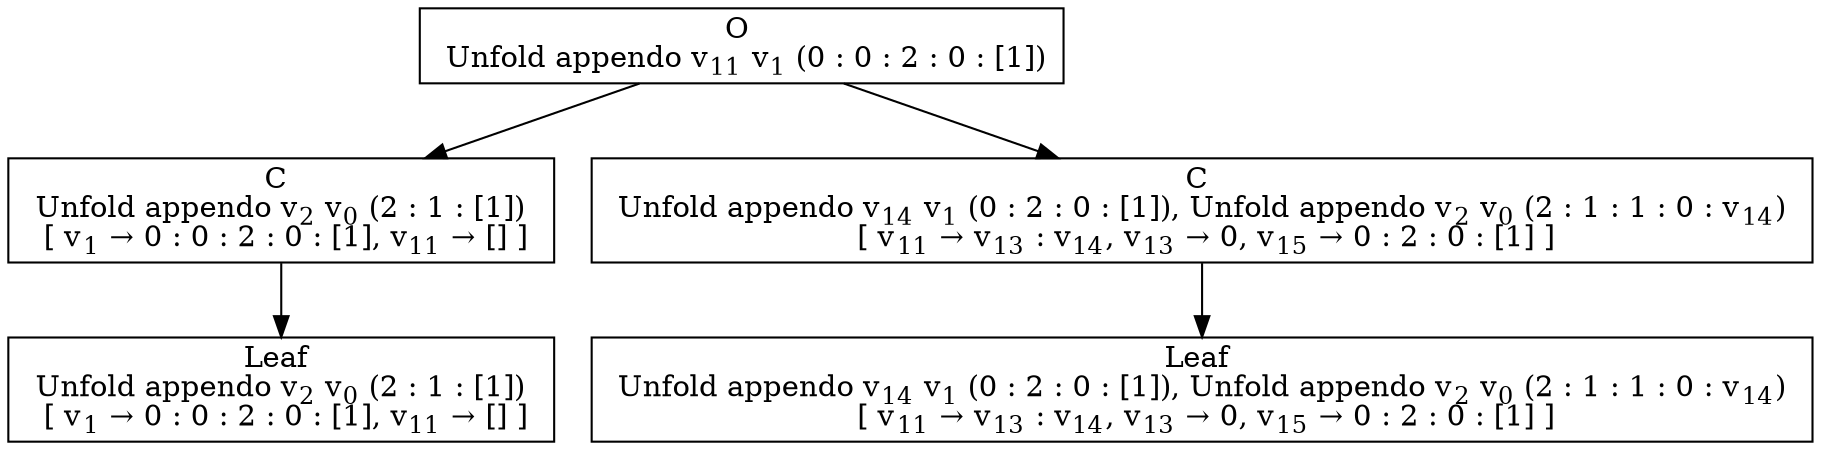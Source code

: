 digraph {
    graph [rankdir=TB
          ,bgcolor=transparent];
    node [shape=box
         ,fillcolor=white
         ,style=filled];
    0 [label=<O <BR/> Unfold appendo v<SUB>11</SUB> v<SUB>1</SUB> (0 : 0 : 2 : 0 : [1])>];
    1 [label=<C <BR/> Unfold appendo v<SUB>2</SUB> v<SUB>0</SUB> (2 : 1 : [1]) <BR/>  [ v<SUB>1</SUB> &rarr; 0 : 0 : 2 : 0 : [1], v<SUB>11</SUB> &rarr; [] ] >];
    2 [label=<C <BR/> Unfold appendo v<SUB>14</SUB> v<SUB>1</SUB> (0 : 2 : 0 : [1]), Unfold appendo v<SUB>2</SUB> v<SUB>0</SUB> (2 : 1 : 1 : 0 : v<SUB>14</SUB>) <BR/>  [ v<SUB>11</SUB> &rarr; v<SUB>13</SUB> : v<SUB>14</SUB>, v<SUB>13</SUB> &rarr; 0, v<SUB>15</SUB> &rarr; 0 : 2 : 0 : [1] ] >];
    3 [label=<Leaf <BR/> Unfold appendo v<SUB>2</SUB> v<SUB>0</SUB> (2 : 1 : [1]) <BR/>  [ v<SUB>1</SUB> &rarr; 0 : 0 : 2 : 0 : [1], v<SUB>11</SUB> &rarr; [] ] >];
    4 [label=<Leaf <BR/> Unfold appendo v<SUB>14</SUB> v<SUB>1</SUB> (0 : 2 : 0 : [1]), Unfold appendo v<SUB>2</SUB> v<SUB>0</SUB> (2 : 1 : 1 : 0 : v<SUB>14</SUB>) <BR/>  [ v<SUB>11</SUB> &rarr; v<SUB>13</SUB> : v<SUB>14</SUB>, v<SUB>13</SUB> &rarr; 0, v<SUB>15</SUB> &rarr; 0 : 2 : 0 : [1] ] >];
    0 -> 1 [label=""];
    0 -> 2 [label=""];
    1 -> 3 [label=""];
    2 -> 4 [label=""];
}
